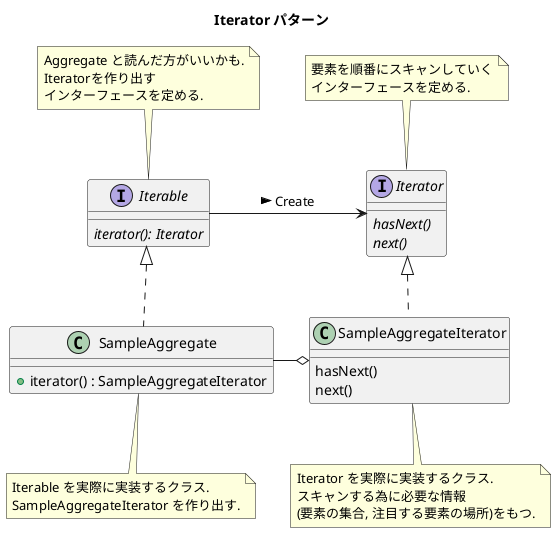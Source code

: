 @startuml

title Iterator パターン

'クラスとコメント
interface Iterator {
    {abstract} hasNext()
    {abstract} next()
}
note top of Iterator
    要素を順番にスキャンしていく
    インターフェースを定める.
end note

interface Iterable {
    {abstract} iterator(): Iterator
}
note top of Iterable
    Aggregate と読んだ方がいいかも.
    Iteratorを作り出す
    インターフェースを定める.
end note

class SampleAggregate {
    + iterator() : SampleAggregateIterator
}
note bottom of SampleAggregate
    Iterable を実際に実装するクラス.
    SampleAggregateIterator を作り出す.
end note

class SampleAggregateIterator {
    hasNext()
    next()
}
note bottom of SampleAggregateIterator
    Iterator を実際に実装するクラス.
    スキャンする為に必要な情報
    (要素の集合, 注目する要素の場所)をもつ.
end note

'関係
Iterable -> Iterator : Create >
Iterable <|.. SampleAggregate
Iterator <|.. SampleAggregateIterator
SampleAggregate -o SampleAggregateIterator

@enduml
